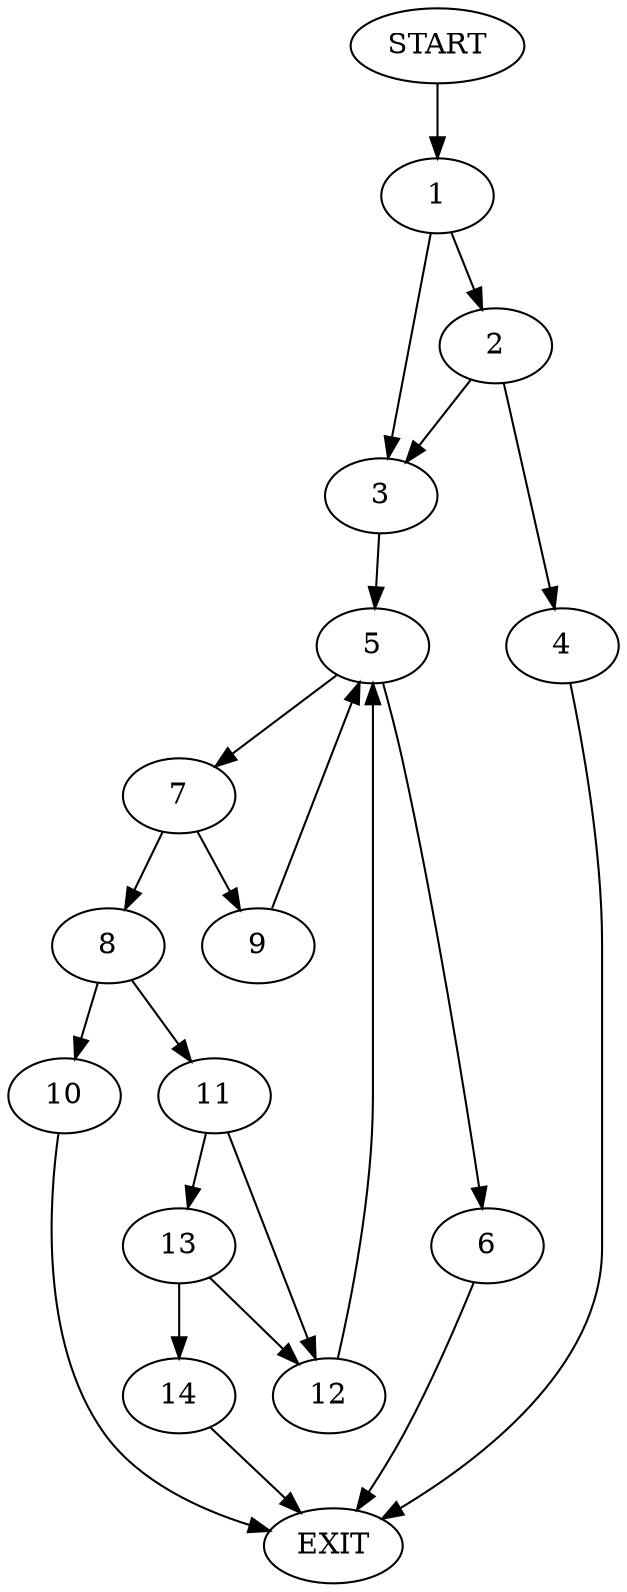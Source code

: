 digraph {
0 [label="START"]
15 [label="EXIT"]
0 -> 1
1 -> 2
1 -> 3
2 -> 4
2 -> 3
3 -> 5
4 -> 15
5 -> 6
5 -> 7
7 -> 8
7 -> 9
6 -> 15
9 -> 5
8 -> 10
8 -> 11
11 -> 12
11 -> 13
10 -> 15
13 -> 12
13 -> 14
12 -> 5
14 -> 15
}

